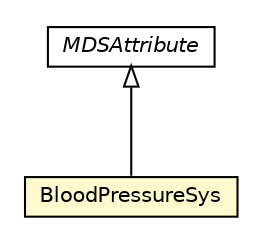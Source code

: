#!/usr/local/bin/dot
#
# Class diagram 
# Generated by UMLGraph version R5_6-24-gf6e263 (http://www.umlgraph.org/)
#

digraph G {
	edge [fontname="Helvetica",fontsize=10,labelfontname="Helvetica",labelfontsize=10];
	node [fontname="Helvetica",fontsize=10,shape=plaintext];
	nodesep=0.25;
	ranksep=0.5;
	// org.universAAL.ontology.X73.BloodPressureSys
	c2397802 [label=<<table title="org.universAAL.ontology.X73.BloodPressureSys" border="0" cellborder="1" cellspacing="0" cellpadding="2" port="p" bgcolor="lemonChiffon" href="./BloodPressureSys.html">
		<tr><td><table border="0" cellspacing="0" cellpadding="1">
<tr><td align="center" balign="center"> BloodPressureSys </td></tr>
		</table></td></tr>
		</table>>, URL="./BloodPressureSys.html", fontname="Helvetica", fontcolor="black", fontsize=10.0];
	// org.universAAL.ontology.X73.MDSAttribute
	c2397808 [label=<<table title="org.universAAL.ontology.X73.MDSAttribute" border="0" cellborder="1" cellspacing="0" cellpadding="2" port="p" href="./MDSAttribute.html">
		<tr><td><table border="0" cellspacing="0" cellpadding="1">
<tr><td align="center" balign="center"><font face="Helvetica-Oblique"> MDSAttribute </font></td></tr>
		</table></td></tr>
		</table>>, URL="./MDSAttribute.html", fontname="Helvetica", fontcolor="black", fontsize=10.0];
	//org.universAAL.ontology.X73.BloodPressureSys extends org.universAAL.ontology.X73.MDSAttribute
	c2397808:p -> c2397802:p [dir=back,arrowtail=empty];
}


